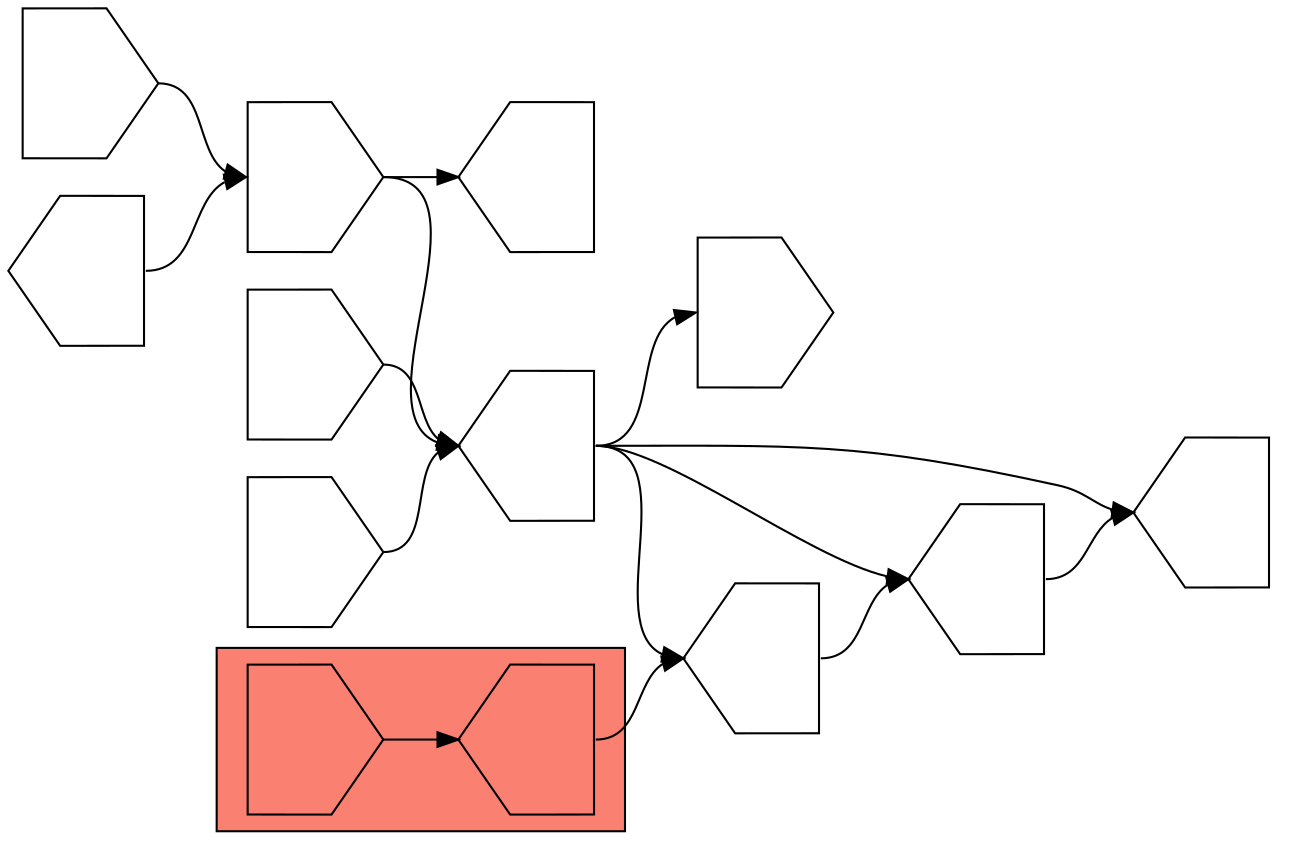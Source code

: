 digraph asm {
	rotate=90;
	edge [headport=n,tailport=s];
subgraph cluster_C21200_19094 {
	21200 [label="",height=1,width=1,shape=invhouse];
	19094 [label="",height=1,width=1,shape=house];
	style=filled;
	fillcolor=salmon;
}
	12558 [label="",height=1,width=1,shape=house];
	8722 [label="",height=1,width=1,shape=house];
	12293 [label="",height=1,width=1,shape=house];
	5884 [label="",height=1,width=1,shape=house];
	811 [label="",height=1,width=1,shape=invhouse];
	3783 [label="",height=1,width=1,shape=invhouse];
	4756 [label="",height=1,width=1,shape=invhouse];
	19 [label="",height=1,width=1,shape=house];
	17333 [label="",height=1,width=1,shape=house];
	17633 [label="",height=1,width=1,shape=invhouse];
	14002 [label="",height=1,width=1,shape=invhouse];
	21200 -> 19094
	19094 -> 12558
	12558 -> 8722
	8722 -> 12293
	5884 -> 811
	5884 -> 8722
	5884 -> 12293
	5884 -> 12558
	3783 -> 5884
	4756 -> 19
	4756 -> 5884
	17333 -> 4756
	17633 -> 4756
	14002 -> 5884
}